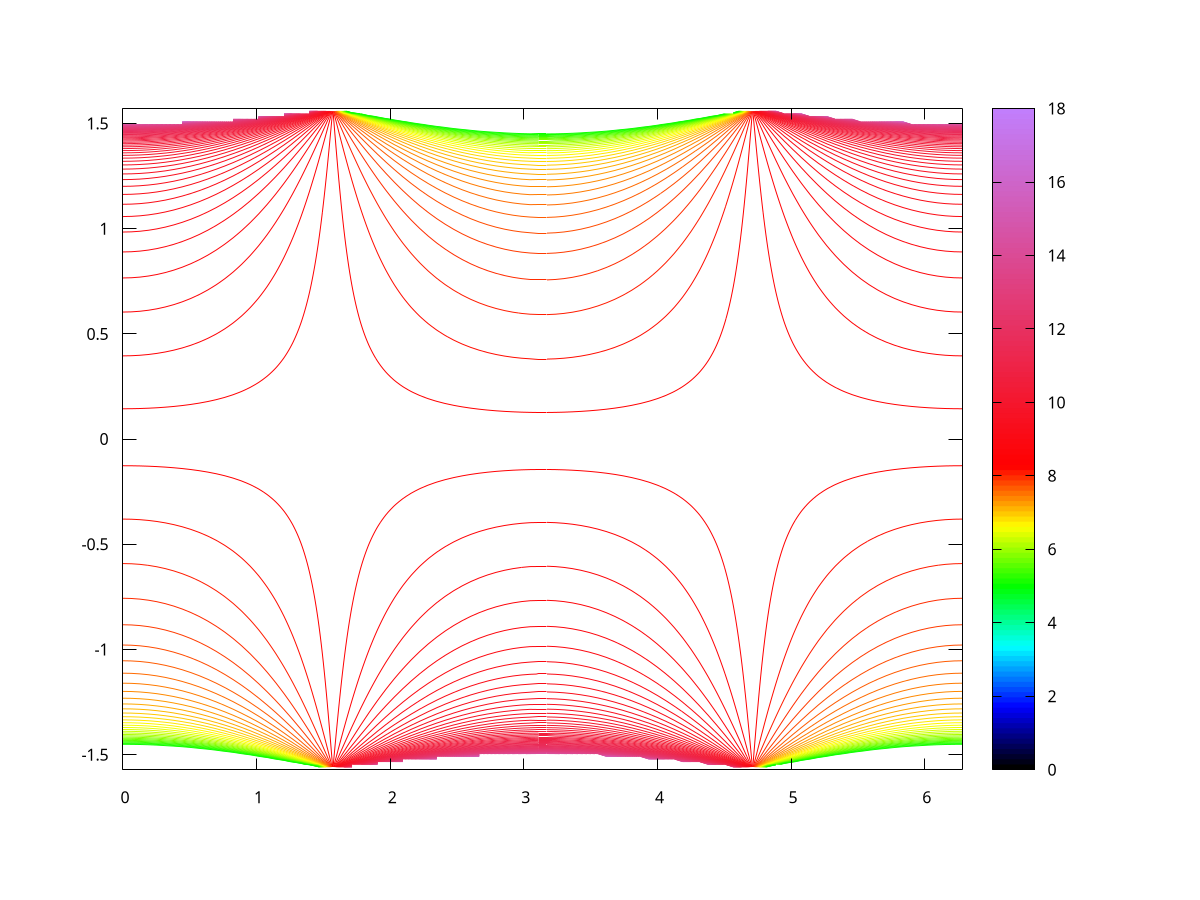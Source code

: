 set term postscript enhanced color
set output "timeofday.ps"

i = 0.0698132

f(x,y) =  21.0 / 4.0  * acos( - tan(y)* tan( asin( cos(x) * sin(i))))

set isosample 250,250

set xrange [0:2*pi]
set yrange [-pi/2:pi/2]


set cntrparam levels incremental 5, 0.1, 18

#set pm3d interpolate 20,20

set palette model RGB defined (10 "black", 11 "blue", 12 "cyan", 13 "green", 14 "yellow", 15 "red", 21 "purple")



set contour base
unset surface

set view map

unset key
unset table




splot f(x,y) palette
